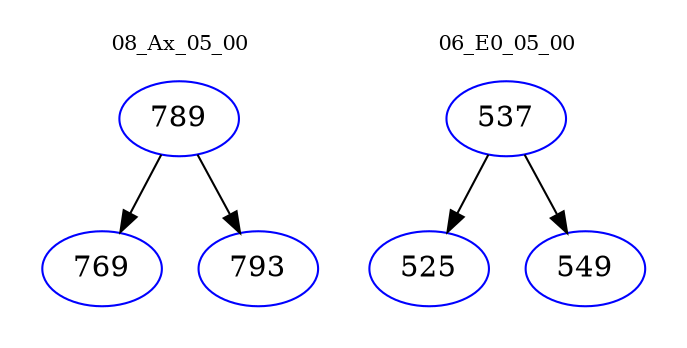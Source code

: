 digraph{
subgraph cluster_0 {
color = white
label = "08_Ax_05_00";
fontsize=10;
T0_789 [label="789", color="blue"]
T0_789 -> T0_769 [color="black"]
T0_769 [label="769", color="blue"]
T0_789 -> T0_793 [color="black"]
T0_793 [label="793", color="blue"]
}
subgraph cluster_1 {
color = white
label = "06_E0_05_00";
fontsize=10;
T1_537 [label="537", color="blue"]
T1_537 -> T1_525 [color="black"]
T1_525 [label="525", color="blue"]
T1_537 -> T1_549 [color="black"]
T1_549 [label="549", color="blue"]
}
}

